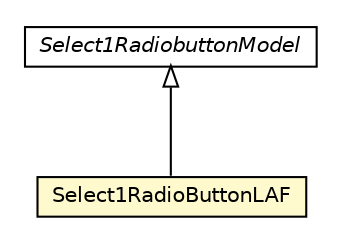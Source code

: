 #!/usr/local/bin/dot
#
# Class diagram 
# Generated by UMLGraph version R5_6-24-gf6e263 (http://www.umlgraph.org/)
#

digraph G {
	edge [fontname="Helvetica",fontsize=10,labelfontname="Helvetica",labelfontsize=10];
	node [fontname="Helvetica",fontsize=10,shape=plaintext];
	nodesep=0.25;
	ranksep=0.5;
	// org.universAAL.ui.handler.gui.swing.model.FormControl.Select1RadiobuttonModel
	c7296485 [label=<<table title="org.universAAL.ui.handler.gui.swing.model.FormControl.Select1RadiobuttonModel" border="0" cellborder="1" cellspacing="0" cellpadding="2" port="p" href="../../../handler/gui/swing/model/FormControl/Select1RadiobuttonModel.html">
		<tr><td><table border="0" cellspacing="0" cellpadding="1">
<tr><td align="center" balign="center"><font face="Helvetica-Oblique"> Select1RadiobuttonModel </font></td></tr>
		</table></td></tr>
		</table>>, URL="../../../handler/gui/swing/model/FormControl/Select1RadiobuttonModel.html", fontname="Helvetica", fontcolor="black", fontsize=10.0];
	// org.universAAL.ui.gui.swing.bluesteelLAF.Select1RadioButtonLAF
	c7296548 [label=<<table title="org.universAAL.ui.gui.swing.bluesteelLAF.Select1RadioButtonLAF" border="0" cellborder="1" cellspacing="0" cellpadding="2" port="p" bgcolor="lemonChiffon" href="./Select1RadioButtonLAF.html">
		<tr><td><table border="0" cellspacing="0" cellpadding="1">
<tr><td align="center" balign="center"> Select1RadioButtonLAF </td></tr>
		</table></td></tr>
		</table>>, URL="./Select1RadioButtonLAF.html", fontname="Helvetica", fontcolor="black", fontsize=10.0];
	//org.universAAL.ui.gui.swing.bluesteelLAF.Select1RadioButtonLAF extends org.universAAL.ui.handler.gui.swing.model.FormControl.Select1RadiobuttonModel
	c7296485:p -> c7296548:p [dir=back,arrowtail=empty];
}

